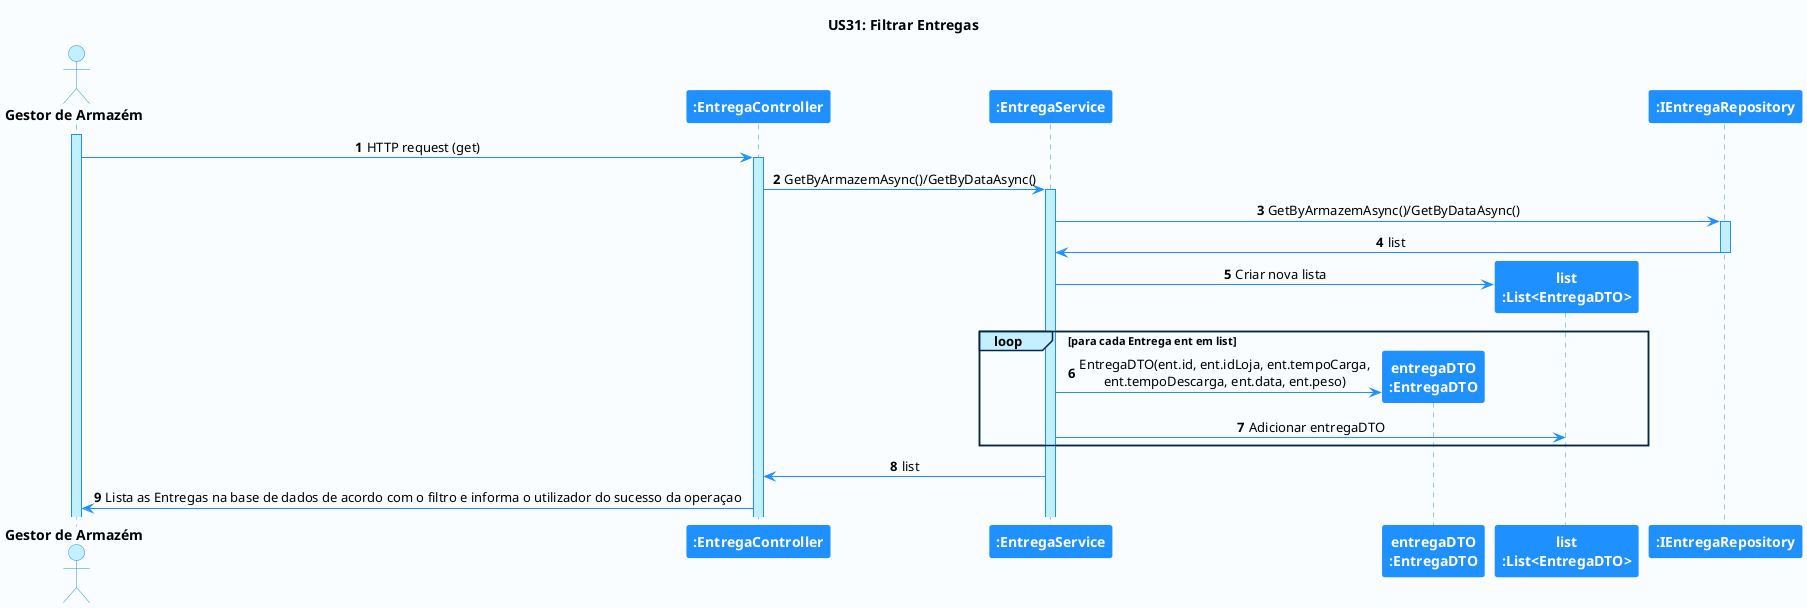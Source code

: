 <?xml version="1.0" encoding="UTF-8" standalone="no"?><svg xmlns="http://www.w3.org/2000/svg" xmlns:xlink="http://www.w3.org/1999/xlink" contentStyleType="text/css" height="588px" preserveAspectRatio="none" style="width:1485px;height:588px;background:#FAFDFF;" version="1.1" viewBox="0 0 1485 588" width="1485px" zoomAndPan="magnify"><defs/><g><rect fill="#FAFDFF" height="27.6094" style="stroke:#00000000;stroke-width:1.0;" width="160" x="661.5" y="10"/><text fill="#000000" font-family="sans-serif" font-size="14" font-weight="bold" lengthAdjust="spacing" textLength="150" x="666.5" y="29.5332">UC05: Listar Entregas</text><rect fill="#C2F0FF" height="366.25" style="stroke:#1E90FF;stroke-width:1.0;" width="10" x="71.5" y="131.2188"/><rect fill="#C2F0FF" height="343.8984" style="stroke:#1E90FF;stroke-width:1.0;" width="10" x="595.5" y="153.5703"/><rect fill="#C2F0FF" height="313.5469" style="stroke:#1E90FF;stroke-width:1.0;" width="10" x="741" y="183.9219"/><rect fill="#C2F0FF" height="30.3516" style="stroke:#1E90FF;stroke-width:1.0;" width="10" x="1397.5" y="214.2734"/><rect height="108.9219" style="stroke:#082642;stroke-width:1.5;fill:none;" width="653.5" x="672.5" y="319.8438"/><line style="stroke:#1E90FF;stroke-width:0.5;fill:none;stroke-dasharray:5.0,5.0;" x1="76" x2="76" y1="121.2188" y2="506.4688"/><line style="stroke:#1E90FF;stroke-width:0.5;fill:none;stroke-dasharray:5.0,5.0;" x1="600.5" x2="600.5" y1="121.2188" y2="506.4688"/><line style="stroke:#1E90FF;stroke-width:0.5;fill:none;stroke-dasharray:5.0,5.0;" x1="745.5" x2="745.5" y1="121.2188" y2="506.4688"/><line style="stroke:#1E90FF;stroke-width:0.5;fill:none;stroke-dasharray:5.0,5.0;" x1="1112" x2="1112" y1="378.3047" y2="506.4688"/><line style="stroke:#1E90FF;stroke-width:0.5;fill:none;stroke-dasharray:5.0,5.0;" x1="1244" x2="1244" y1="292.7344" y2="506.4688"/><line style="stroke:#1E90FF;stroke-width:0.5;fill:none;stroke-dasharray:5.0,5.0;" x1="1402" x2="1402" y1="121.2188" y2="506.4688"/><text fill="#000000" font-family="sans-serif" font-size="14" font-weight="bold" lengthAdjust="spacing" textLength="137" x="5" y="118.1426">Gestor de Armazém</text><ellipse cx="76.5" cy="52.1094" fill="#C2F0FF" rx="8" ry="8" style="stroke:#1E90FF;stroke-width:0.5;"/><path d="M76.5,60.1094 L76.5,87.1094 M63.5,68.1094 L89.5,68.1094 M76.5,87.1094 L63.5,102.1094 M76.5,87.1094 L89.5,102.1094 " fill="none" style="stroke:#1E90FF;stroke-width:0.5;"/><text fill="#000000" font-family="sans-serif" font-size="14" font-weight="bold" lengthAdjust="spacing" textLength="137" x="5" y="520.002">Gestor de Armazém</text><ellipse cx="76.5" cy="531.5781" fill="#C2F0FF" rx="8" ry="8" style="stroke:#1E90FF;stroke-width:0.5;"/><path d="M76.5,539.5781 L76.5,566.5781 M63.5,547.5781 L89.5,547.5781 M76.5,566.5781 L63.5,581.5781 M76.5,566.5781 L89.5,581.5781 " fill="none" style="stroke:#1E90FF;stroke-width:0.5;"/><rect fill="#1E90FF" height="31.6094" rx="2.5" ry="2.5" style="stroke:#1E90FF;stroke-width:0.5;" width="144" x="528.5" y="88.6094"/><text fill="#FFFFFF" font-family="sans-serif" font-size="14" font-weight="bold" lengthAdjust="spacing" textLength="130" x="535.5" y="110.1426">:EntregaController</text><rect fill="#1E90FF" height="31.6094" rx="2.5" ry="2.5" style="stroke:#1E90FF;stroke-width:0.5;" width="144" x="528.5" y="505.4688"/><text fill="#FFFFFF" font-family="sans-serif" font-size="14" font-weight="bold" lengthAdjust="spacing" textLength="130" x="535.5" y="527.002">:EntregaController</text><rect fill="#1E90FF" height="31.6094" rx="2.5" ry="2.5" style="stroke:#1E90FF;stroke-width:0.5;" width="127" x="682.5" y="88.6094"/><text fill="#FFFFFF" font-family="sans-serif" font-size="14" font-weight="bold" lengthAdjust="spacing" textLength="113" x="689.5" y="110.1426">:EntregaService</text><rect fill="#1E90FF" height="31.6094" rx="2.5" ry="2.5" style="stroke:#1E90FF;stroke-width:0.5;" width="127" x="682.5" y="505.4688"/><text fill="#FFFFFF" font-family="sans-serif" font-size="14" font-weight="bold" lengthAdjust="spacing" textLength="113" x="689.5" y="527.002">:EntregaService</text><rect fill="#1E90FF" height="49.2188" rx="2.5" ry="2.5" style="stroke:#1E90FF;stroke-width:0.5;" width="102" x="1061" y="505.4688"/><text fill="#FFFFFF" font-family="sans-serif" font-size="14" font-weight="bold" lengthAdjust="spacing" textLength="84" x="1070" y="527.002">entregaDTO</text><text fill="#FFFFFF" font-family="sans-serif" font-size="14" font-weight="bold" lengthAdjust="spacing" textLength="88" x="1068" y="544.6113">:EntregaDTO</text><rect fill="#1E90FF" height="49.2188" rx="2.5" ry="2.5" style="stroke:#1E90FF;stroke-width:0.5;" width="143" x="1173" y="505.4688"/><text fill="#FFFFFF" font-family="sans-serif" font-size="14" font-weight="bold" lengthAdjust="spacing" textLength="21" x="1234" y="527.002">list</text><text fill="#FFFFFF" font-family="sans-serif" font-size="14" font-weight="bold" lengthAdjust="spacing" textLength="129" x="1180" y="544.6113">:List&lt;EntregaDTO&gt;</text><rect fill="#1E90FF" height="31.6094" rx="2.5" ry="2.5" style="stroke:#1E90FF;stroke-width:0.5;" width="153" x="1326" y="88.6094"/><text fill="#FFFFFF" font-family="sans-serif" font-size="14" font-weight="bold" lengthAdjust="spacing" textLength="139" x="1333" y="110.1426">:IEntregaRepository</text><rect fill="#1E90FF" height="31.6094" rx="2.5" ry="2.5" style="stroke:#1E90FF;stroke-width:0.5;" width="153" x="1326" y="505.4688"/><text fill="#FFFFFF" font-family="sans-serif" font-size="14" font-weight="bold" lengthAdjust="spacing" textLength="139" x="1333" y="527.002">:IEntregaRepository</text><rect fill="#C2F0FF" height="366.25" style="stroke:#1E90FF;stroke-width:1.0;" width="10" x="71.5" y="131.2188"/><rect fill="#C2F0FF" height="343.8984" style="stroke:#1E90FF;stroke-width:1.0;" width="10" x="595.5" y="153.5703"/><rect fill="#C2F0FF" height="313.5469" style="stroke:#1E90FF;stroke-width:1.0;" width="10" x="741" y="183.9219"/><rect fill="#C2F0FF" height="30.3516" style="stroke:#1E90FF;stroke-width:1.0;" width="10" x="1397.5" y="214.2734"/><polygon fill="#1E90FF" points="583.5,149.5703,593.5,153.5703,583.5,157.5703,587.5,153.5703" style="stroke:#1E90FF;stroke-width:1.0;"/><line style="stroke:#1E90FF;stroke-width:1.0;" x1="81.5" x2="589.5" y1="153.5703" y2="153.5703"/><text fill="#000000" font-family="sans-serif" font-size="13" font-weight="bold" lengthAdjust="spacing" textLength="7" x="278.5" y="148.7139">1</text><text fill="#000000" font-family="sans-serif" font-size="13" lengthAdjust="spacing" textLength="109" x="289.5" y="148.7139">HTTP request (get)</text><polygon fill="#1E90FF" points="729,179.9219,739,183.9219,729,187.9219,733,183.9219" style="stroke:#1E90FF;stroke-width:1.0;"/><line style="stroke:#1E90FF;stroke-width:1.0;" x1="605.5" x2="735" y1="183.9219" y2="183.9219"/><text fill="#000000" font-family="sans-serif" font-size="13" font-weight="bold" lengthAdjust="spacing" textLength="7" x="627.25" y="179.0654">2</text><text fill="#000000" font-family="sans-serif" font-size="13" lengthAdjust="spacing" textLength="81" x="638.25" y="179.0654">GetAllAsync()</text><polygon fill="#1E90FF" points="1385.5,210.2734,1395.5,214.2734,1385.5,218.2734,1389.5,214.2734" style="stroke:#1E90FF;stroke-width:1.0;"/><line style="stroke:#1E90FF;stroke-width:1.0;" x1="751" x2="1391.5" y1="214.2734" y2="214.2734"/><text fill="#000000" font-family="sans-serif" font-size="13" font-weight="bold" lengthAdjust="spacing" textLength="7" x="1028.25" y="209.417">3</text><text fill="#000000" font-family="sans-serif" font-size="13" lengthAdjust="spacing" textLength="81" x="1039.25" y="209.417">GetAllAsync()</text><polygon fill="#1E90FF" points="762,240.625,752,244.625,762,248.625,758,244.625" style="stroke:#1E90FF;stroke-width:1.0;"/><line style="stroke:#1E90FF;stroke-width:1.0;" x1="756" x2="1401.5" y1="244.625" y2="244.625"/><text fill="#000000" font-family="sans-serif" font-size="13" font-weight="bold" lengthAdjust="spacing" textLength="7" x="1062.75" y="239.7686">4</text><text fill="#000000" font-family="sans-serif" font-size="13" lengthAdjust="spacing" textLength="17" x="1073.75" y="239.7686">list</text><polygon fill="#1E90FF" points="1161,270.9766,1171,274.9766,1161,278.9766,1165,274.9766" style="stroke:#1E90FF;stroke-width:1.0;"/><line style="stroke:#1E90FF;stroke-width:1.0;" x1="751" x2="1167" y1="274.9766" y2="274.9766"/><text fill="#000000" font-family="sans-serif" font-size="13" font-weight="bold" lengthAdjust="spacing" textLength="7" x="914" y="270.1201">5</text><text fill="#000000" font-family="sans-serif" font-size="13" lengthAdjust="spacing" textLength="85" x="925" y="270.1201">Criar nova lista</text><rect fill="#1E90FF" height="49.2188" rx="2.5" ry="2.5" style="stroke:#1E90FF;stroke-width:0.5;" width="143" x="1173" y="252.625"/><text fill="#FFFFFF" font-family="sans-serif" font-size="14" font-weight="bold" lengthAdjust="spacing" textLength="21" x="1234" y="274.1582">list</text><text fill="#FFFFFF" font-family="sans-serif" font-size="14" font-weight="bold" lengthAdjust="spacing" textLength="129" x="1180" y="291.7676">:List&lt;EntregaDTO&gt;</text><path d="M672.5,319.8438 L745.5,319.8438 L745.5,328.1953 L735.5,338.1953 L672.5,338.1953 L672.5,319.8438 " fill="#C2F0FF" style="stroke:#082642;stroke-width:1.5;"/><rect fill="none" height="108.9219" style="stroke:#082642;stroke-width:1.5;" width="653.5" x="672.5" y="319.8438"/><text fill="#000000" font-family="sans-serif" font-size="13" font-weight="bold" lengthAdjust="spacing" textLength="28" x="687.5" y="334.3389">loop</text><text fill="#000000" font-family="sans-serif" font-size="11" font-weight="bold" lengthAdjust="spacing" textLength="167" x="760.5" y="333.2627">[para cada Entrega ent em list]</text><polygon fill="#1E90FF" points="1049,372.8984,1059,376.8984,1049,380.8984,1053,376.8984" style="stroke:#1E90FF;stroke-width:1.0;"/><line style="stroke:#1E90FF;stroke-width:1.0;" x1="751" x2="1055" y1="376.8984" y2="376.8984"/><text fill="#000000" font-family="sans-serif" font-size="13" font-weight="bold" lengthAdjust="spacing" textLength="7" x="763" y="363.8662">6</text><text fill="#000000" font-family="sans-serif" font-size="13" lengthAdjust="spacing" textLength="275" x="774" y="355.6904">EntregaDTO(ent.id, ent.idLoja, ent.tempoCarga,</text><text fill="#000000" font-family="sans-serif" font-size="13" lengthAdjust="spacing" textLength="230" x="796.5" y="372.042">ent.tempoDescarga, ent.data, ent.peso)</text><rect fill="#1E90FF" height="49.2188" rx="2.5" ry="2.5" style="stroke:#1E90FF;stroke-width:0.5;" width="102" x="1061" y="338.1953"/><text fill="#FFFFFF" font-family="sans-serif" font-size="14" font-weight="bold" lengthAdjust="spacing" textLength="84" x="1070" y="359.7285">entregaDTO</text><text fill="#FFFFFF" font-family="sans-serif" font-size="14" font-weight="bold" lengthAdjust="spacing" textLength="88" x="1068" y="377.3379">:EntregaDTO</text><polygon fill="#1E90FF" points="1232.5,416.7656,1242.5,420.7656,1232.5,424.7656,1236.5,420.7656" style="stroke:#1E90FF;stroke-width:1.0;"/><line style="stroke:#1E90FF;stroke-width:1.0;" x1="751" x2="1238.5" y1="420.7656" y2="420.7656"/><text fill="#000000" font-family="sans-serif" font-size="13" font-weight="bold" lengthAdjust="spacing" textLength="7" x="928.75" y="415.9092">7</text><text fill="#000000" font-family="sans-serif" font-size="13" lengthAdjust="spacing" textLength="127" x="939.75" y="415.9092">Adicionar entregaDTO</text><polygon fill="#1E90FF" points="616.5,454.1172,606.5,458.1172,616.5,462.1172,612.5,458.1172" style="stroke:#1E90FF;stroke-width:1.0;"/><line style="stroke:#1E90FF;stroke-width:1.0;" x1="610.5" x2="740" y1="458.1172" y2="458.1172"/><text fill="#000000" font-family="sans-serif" font-size="13" font-weight="bold" lengthAdjust="spacing" textLength="7" x="659.25" y="453.2607">8</text><text fill="#000000" font-family="sans-serif" font-size="13" lengthAdjust="spacing" textLength="17" x="670.25" y="453.2607">list</text><polygon fill="#1E90FF" points="92.5,484.4688,82.5,488.4688,92.5,492.4688,88.5,488.4688" style="stroke:#1E90FF;stroke-width:1.0;"/><line style="stroke:#1E90FF;stroke-width:1.0;" x1="86.5" x2="594.5" y1="488.4688" y2="488.4688"/><text fill="#000000" font-family="sans-serif" font-size="13" font-weight="bold" lengthAdjust="spacing" textLength="7" x="93.5" y="483.6123">9</text><text fill="#000000" font-family="sans-serif" font-size="13" lengthAdjust="spacing" textLength="479" x="104.5" y="483.6123">Lista as Entregas na base de dados e informa o utilizador do sucesso da operaçao</text><!--MD5=[806874b5708bb964e1f903a50b46a3fb]
@startuml hello

'-Style- - - - - - - - - - - - - - - - - - - - - - - - - - - - - - - - - - - - - - - - - - - - - - - - - - - - - - - - - - - - - - - - - - - - - - - - - - - - - - - - - - - - - - - - - - - - - - - - - - - - - - - - - - - - - - - -

autonumber

skinparam DefaultTextAlignment center

skinparam BackgroundColor #fafdff

skinparam sequence {
    LifeLineBorderColor DodgerBlue
    LifeLineBackgroundColor APPLICATION

    ActorBackgroundColor APPLICATION
    ActorBorderColor DodgerBlue

    BackgroundColor #FFFFFF
    ArrowColor DodgerBlue
    BorderColor DodgerBlue

    ParticipantBackgroundColor DodgerBlue
    ParticipantFontColor #FFFFFF
    ParticipantBorderColor DodgerBlue

    GroupBorderColor #082642
    GroupBackgroundColor APPLICATION
}

skinparam note {
    LifeLineBorderColor DodgerBlue
    LifeLineBackgroundColor APPLICATION

    ActorBackgroundColor APPLICATION
    ActorBorderColor DodgerBlue

    BackgroundColor #FFFFFF
    ArrowColor DodgerBlue
    BorderColor DodgerBlue

    ParticipantBackgroundColor DodgerBlue
    ParticipantFontColor #FFFFFF
    ParticipantBorderColor DodgerBlue

    GroupBorderColor #082642
    GroupBackgroundColor APPLICATION
}

'-Title- - - - - - - - - - - - - - - - - - - - - - - - - - - - - - - - - - - - - - - - - - - - - - - - - - - - - - - - - - - - - - - - - - - - - - - - - - - - - - - - - - - - - - - - - - - - - - - - - - - - - - - - - - - - - - - -

title US31: Filtrar Entregas

'-Actors/Participants- - - - - - - - - - - - - - - - - - - - - - - - - - - - - - - - - - - - - - - - - - - - - - - - - - - - - - - - - - - - - - - - - - - - - - - - - - - - - - - - - - - - - - - - - - - - - - - - - -

actor "<b>Gestor de Armazém" as A
participant "<b>:EntregaController" as AC
participant "<b>:EntregaService" as ASR
participant "<b>entregaDTO\n<b>:EntregaDTO" as ARM
participant "<b>list\n<b>:List<EntregaDTO>" as AL
participant "<b>:IEntregaRepository" as AR


'-Associations- - - - - - - - - - - - - - - - - - - - - - - - - - - - - - - - - - - - - - - - - - - - - - - - - - - - - - - - - - - - - - - - - - - - - - - - - - - - - - - - - - - - - - - - - - - - - - - - - - - - - - - - -

activate A

A -> AC: HTTP request (get)
activate AC

AC -> ASR: GetByArmazemAsync()/GetByDataAsync()
activate ASR

ASR -> AR: GetByArmazemAsync()/GetByDataAsync()
activate AR

AR -> ASR: list
deactivate AR

create AL
ASR -> AL: Criar nova lista

loop para cada Entrega ent em list

create ARM
ASR -> ARM: EntregaDTO(ent.id, ent.idLoja, ent.tempoCarga,\nent.tempoDescarga, ent.data, ent.peso)
ASR -> AL: Adicionar entregaDTO

end loop

ASR -> AC: list

AC -> A: Lista as Entregas na base de dados de acordo com o filtro e informa o utilizador do sucesso da operaçao

'- - - - - - - - - - - - - - - - - - - - - - - - - - - - - - - - - - - - - - - - - - - - - - - - - - - - - - - - - - - - - - - - - - - - - - - - - - - - - - - - - - - - - - - - - - - - - - - - - - - - - - - - - - - - - - - - - - - - - -

@enduml

